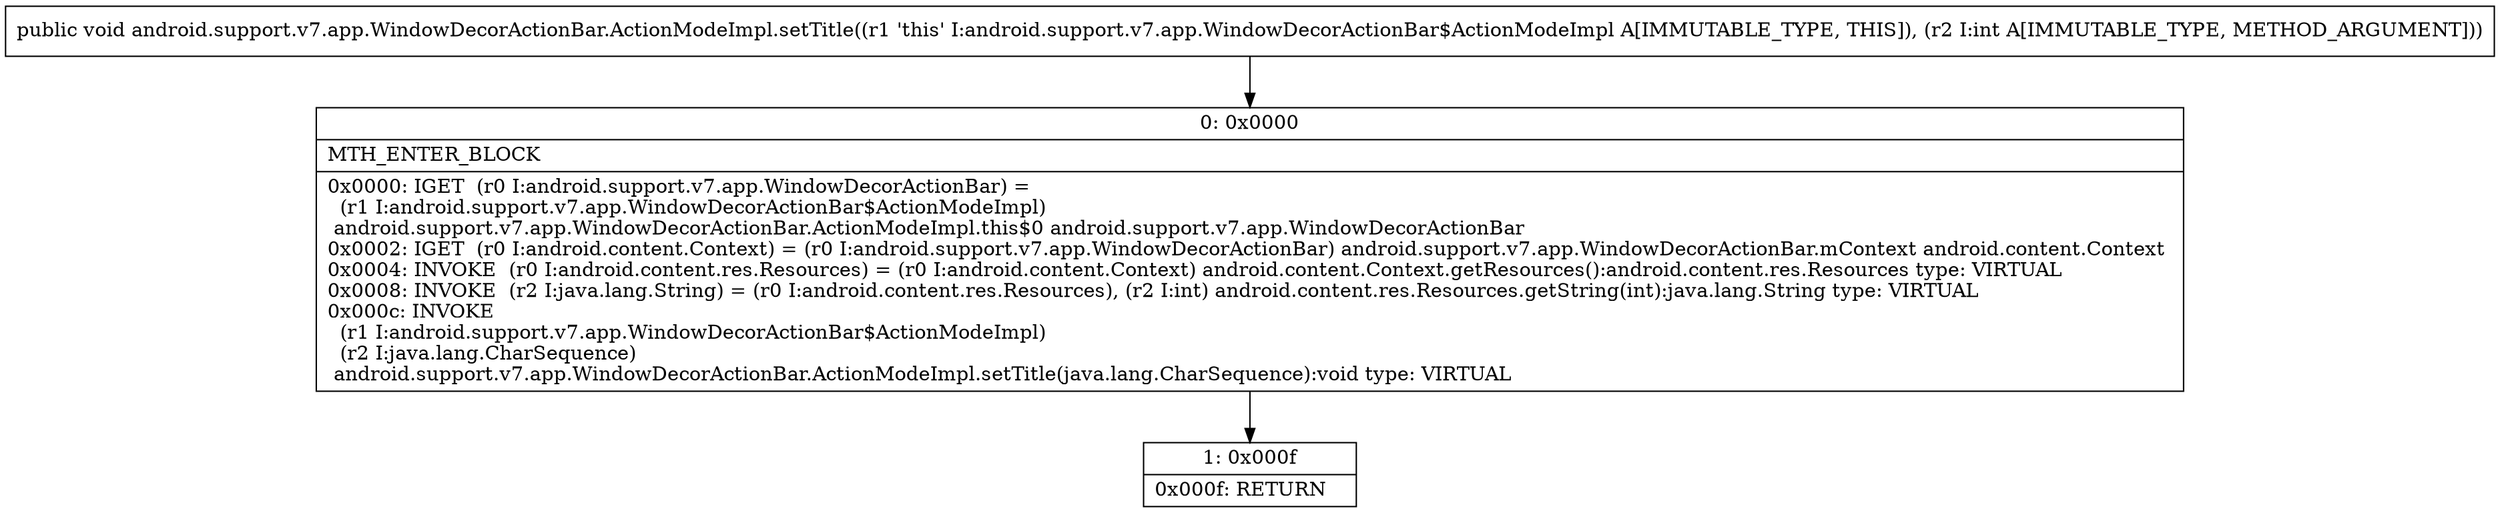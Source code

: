 digraph "CFG forandroid.support.v7.app.WindowDecorActionBar.ActionModeImpl.setTitle(I)V" {
Node_0 [shape=record,label="{0\:\ 0x0000|MTH_ENTER_BLOCK\l|0x0000: IGET  (r0 I:android.support.v7.app.WindowDecorActionBar) = \l  (r1 I:android.support.v7.app.WindowDecorActionBar$ActionModeImpl)\l android.support.v7.app.WindowDecorActionBar.ActionModeImpl.this$0 android.support.v7.app.WindowDecorActionBar \l0x0002: IGET  (r0 I:android.content.Context) = (r0 I:android.support.v7.app.WindowDecorActionBar) android.support.v7.app.WindowDecorActionBar.mContext android.content.Context \l0x0004: INVOKE  (r0 I:android.content.res.Resources) = (r0 I:android.content.Context) android.content.Context.getResources():android.content.res.Resources type: VIRTUAL \l0x0008: INVOKE  (r2 I:java.lang.String) = (r0 I:android.content.res.Resources), (r2 I:int) android.content.res.Resources.getString(int):java.lang.String type: VIRTUAL \l0x000c: INVOKE  \l  (r1 I:android.support.v7.app.WindowDecorActionBar$ActionModeImpl)\l  (r2 I:java.lang.CharSequence)\l android.support.v7.app.WindowDecorActionBar.ActionModeImpl.setTitle(java.lang.CharSequence):void type: VIRTUAL \l}"];
Node_1 [shape=record,label="{1\:\ 0x000f|0x000f: RETURN   \l}"];
MethodNode[shape=record,label="{public void android.support.v7.app.WindowDecorActionBar.ActionModeImpl.setTitle((r1 'this' I:android.support.v7.app.WindowDecorActionBar$ActionModeImpl A[IMMUTABLE_TYPE, THIS]), (r2 I:int A[IMMUTABLE_TYPE, METHOD_ARGUMENT])) }"];
MethodNode -> Node_0;
Node_0 -> Node_1;
}

